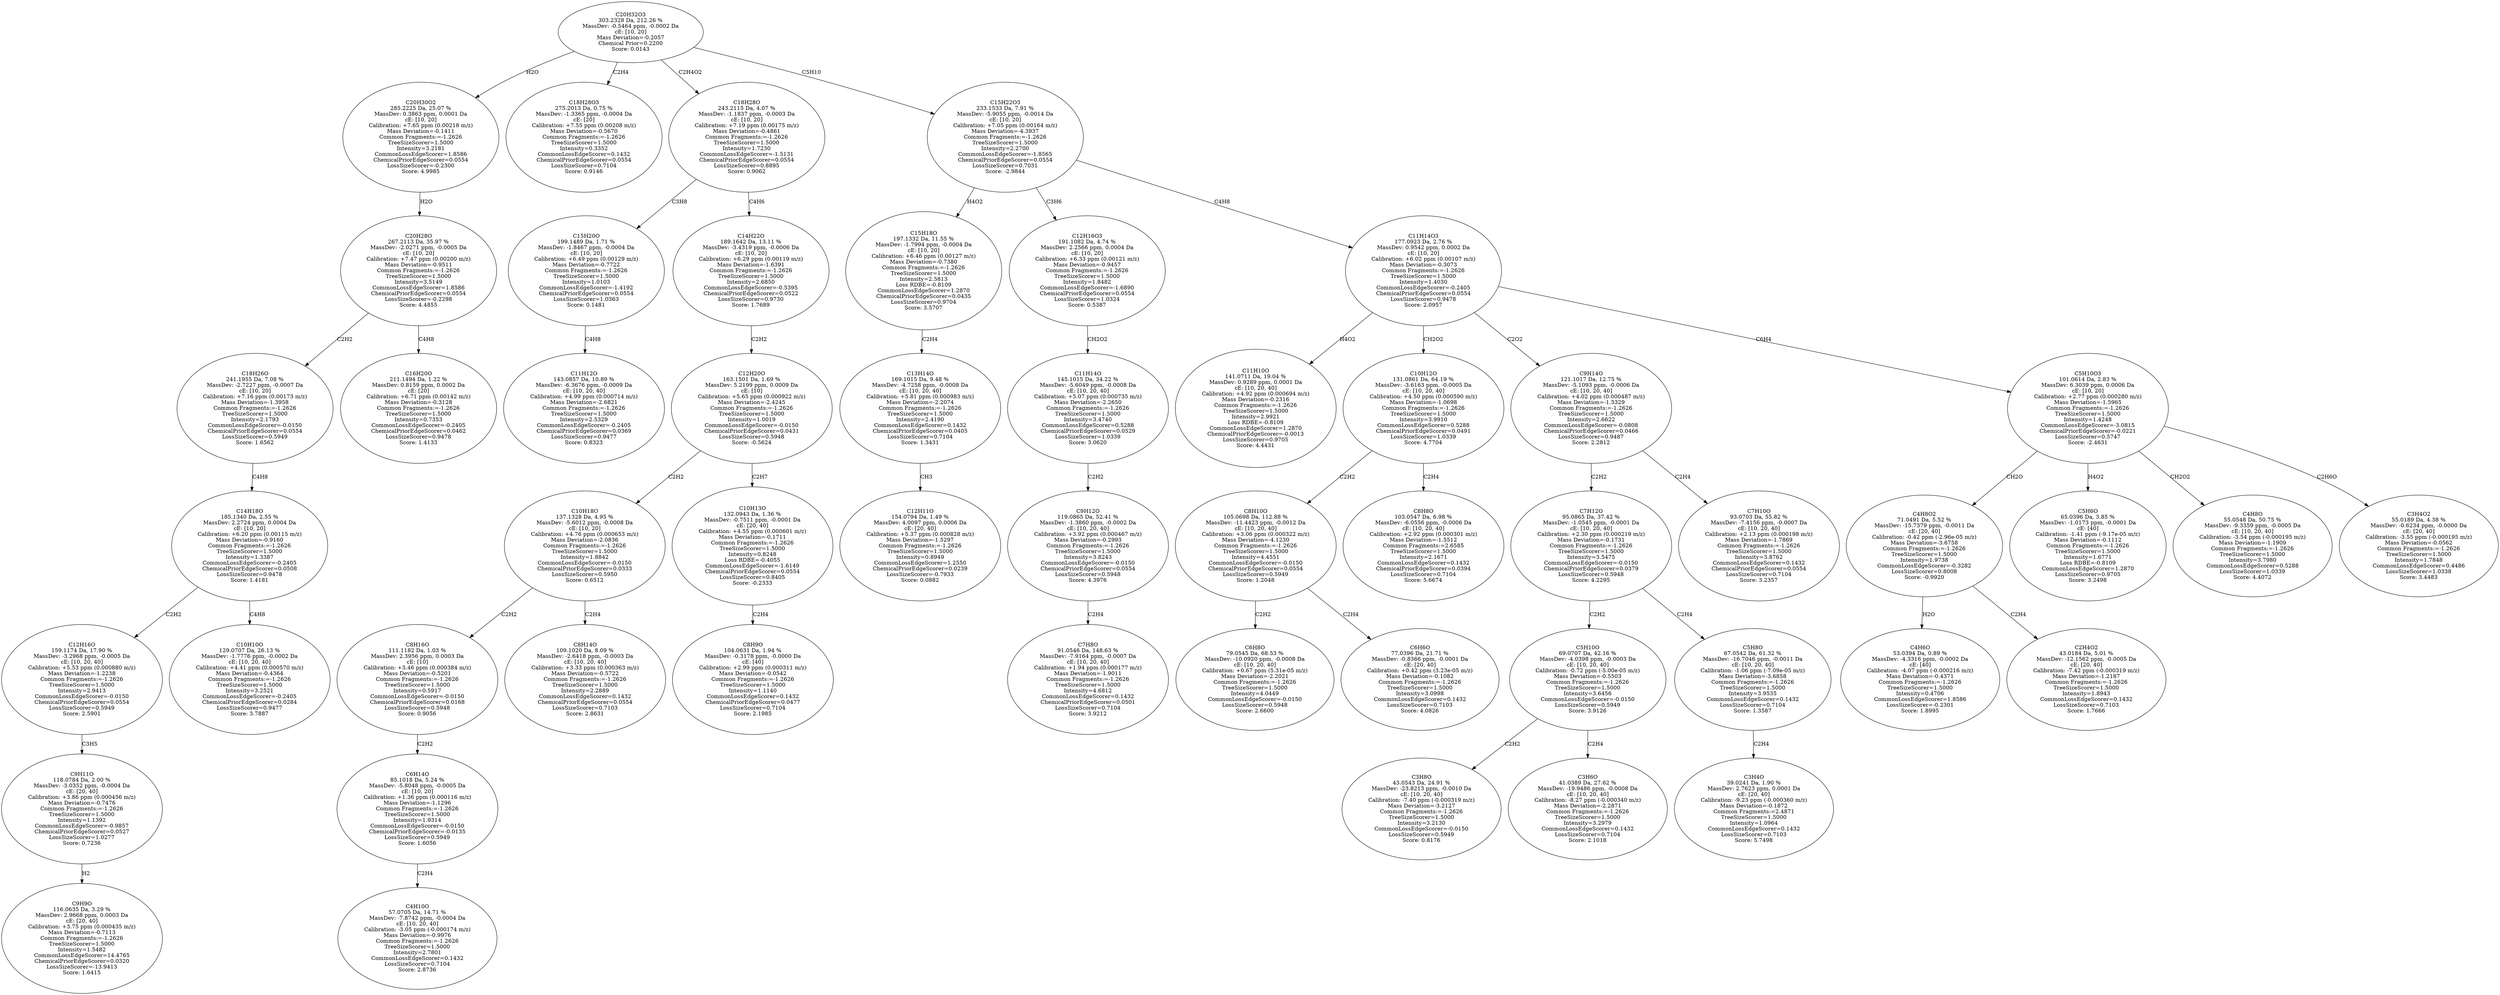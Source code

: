 strict digraph {
v1 [label="C9H9O\n116.0635 Da, 3.29 %\nMassDev: 2.9668 ppm, 0.0003 Da\ncE: [20, 40]\nCalibration: +3.75 ppm (0.000435 m/z)\nMass Deviation=-0.7113\nCommon Fragments:=-1.2626\nTreeSizeScorer=1.5000\nIntensity=1.5482\nCommonLossEdgeScorer=14.4765\nChemicalPriorEdgeScorer=0.0320\nLossSizeScorer=-13.9413\nScore: 1.6415"];
v2 [label="C9H11O\n118.0784 Da, 2.00 %\nMassDev: -3.0352 ppm, -0.0004 Da\ncE: [20, 40]\nCalibration: +3.86 ppm (0.000456 m/z)\nMass Deviation=-0.7476\nCommon Fragments:=-1.2626\nTreeSizeScorer=1.5000\nIntensity=1.1392\nCommonLossEdgeScorer=-0.9857\nChemicalPriorEdgeScorer=0.0527\nLossSizeScorer=1.0277\nScore: 0.7236"];
v3 [label="C12H16O\n159.1174 Da, 17.90 %\nMassDev: -3.2968 ppm, -0.0005 Da\ncE: [10, 20, 40]\nCalibration: +5.53 ppm (0.000880 m/z)\nMass Deviation=-1.2238\nCommon Fragments:=-1.2626\nTreeSizeScorer=1.5000\nIntensity=2.9413\nCommonLossEdgeScorer=-0.0150\nChemicalPriorEdgeScorer=0.0554\nLossSizeScorer=0.5949\nScore: 2.5901"];
v4 [label="C10H10O\n129.0707 Da, 26.13 %\nMassDev: -1.7776 ppm, -0.0002 Da\ncE: [10, 20, 40]\nCalibration: +4.41 ppm (0.000570 m/z)\nMass Deviation=-0.4364\nCommon Fragments:=-1.2626\nTreeSizeScorer=1.5000\nIntensity=3.2521\nCommonLossEdgeScorer=-0.2405\nChemicalPriorEdgeScorer=0.0284\nLossSizeScorer=0.9477\nScore: 3.7887"];
v5 [label="C14H18O\n185.1340 Da, 2.55 %\nMassDev: 2.2724 ppm, 0.0004 Da\ncE: [10, 20]\nCalibration: +6.20 ppm (0.00115 m/z)\nMass Deviation=-0.9160\nCommon Fragments:=-1.2626\nTreeSizeScorer=1.5000\nIntensity=1.3387\nCommonLossEdgeScorer=-0.2405\nChemicalPriorEdgeScorer=0.0508\nLossSizeScorer=0.9478\nScore: 1.4181"];
v6 [label="C18H26O\n241.1955 Da, 7.08 %\nMassDev: -2.7227 ppm, -0.0007 Da\ncE: [10, 20]\nCalibration: +7.16 ppm (0.00173 m/z)\nMass Deviation=-1.3958\nCommon Fragments:=-1.2626\nTreeSizeScorer=1.5000\nIntensity=2.1793\nCommonLossEdgeScorer=-0.0150\nChemicalPriorEdgeScorer=0.0554\nLossSizeScorer=0.5949\nScore: 1.6562"];
v7 [label="C16H20O\n211.1494 Da, 1.22 %\nMassDev: 0.8159 ppm, 0.0002 Da\ncE: [20]\nCalibration: +6.71 ppm (0.00142 m/z)\nMass Deviation=-0.3128\nCommon Fragments:=-1.2626\nTreeSizeScorer=1.5000\nIntensity=0.7353\nCommonLossEdgeScorer=-0.2405\nChemicalPriorEdgeScorer=0.0462\nLossSizeScorer=0.9478\nScore: 1.4133"];
v8 [label="C20H28O\n267.2113 Da, 35.97 %\nMassDev: -2.0271 ppm, -0.0005 Da\ncE: [10, 20]\nCalibration: +7.47 ppm (0.00200 m/z)\nMass Deviation=-0.9511\nCommon Fragments:=-1.2626\nTreeSizeScorer=1.5000\nIntensity=3.5149\nCommonLossEdgeScorer=1.8586\nChemicalPriorEdgeScorer=0.0554\nLossSizeScorer=-0.2298\nScore: 4.4855"];
v9 [label="C20H30O2\n285.2225 Da, 25.07 %\nMassDev: 0.3863 ppm, 0.0001 Da\ncE: [10, 20]\nCalibration: +7.65 ppm (0.00218 m/z)\nMass Deviation=-0.1411\nCommon Fragments:=-1.2626\nTreeSizeScorer=1.5000\nIntensity=3.2181\nCommonLossEdgeScorer=1.8586\nChemicalPriorEdgeScorer=0.0554\nLossSizeScorer=-0.2300\nScore: 4.9985"];
v10 [label="C18H28O3\n275.2013 Da, 0.75 %\nMassDev: -1.3365 ppm, -0.0004 Da\ncE: [20]\nCalibration: +7.55 ppm (0.00208 m/z)\nMass Deviation=-0.5670\nCommon Fragments:=-1.2626\nTreeSizeScorer=1.5000\nIntensity=0.3352\nCommonLossEdgeScorer=0.1432\nChemicalPriorEdgeScorer=0.0554\nLossSizeScorer=0.7104\nScore: 0.9146"];
v11 [label="C11H12O\n143.0857 Da, 10.89 %\nMassDev: -6.3676 ppm, -0.0009 Da\ncE: [10, 20, 40]\nCalibration: +4.99 ppm (0.000714 m/z)\nMass Deviation=-2.6821\nCommon Fragments:=-1.2626\nTreeSizeScorer=1.5000\nIntensity=2.5329\nCommonLossEdgeScorer=-0.2405\nChemicalPriorEdgeScorer=0.0369\nLossSizeScorer=0.9477\nScore: 0.8323"];
v12 [label="C15H20O\n199.1489 Da, 1.71 %\nMassDev: -1.8467 ppm, -0.0004 Da\ncE: [10, 20]\nCalibration: +6.49 ppm (0.00129 m/z)\nMass Deviation=-0.7722\nCommon Fragments:=-1.2626\nTreeSizeScorer=1.5000\nIntensity=1.0103\nCommonLossEdgeScorer=-1.4192\nChemicalPriorEdgeScorer=0.0554\nLossSizeScorer=1.0363\nScore: 0.1481"];
v13 [label="C4H10O\n57.0705 Da, 14.71 %\nMassDev: -7.8742 ppm, -0.0004 Da\ncE: [10, 20, 40]\nCalibration: -3.05 ppm (-0.000174 m/z)\nMass Deviation=-0.9976\nCommon Fragments:=-1.2626\nTreeSizeScorer=1.5000\nIntensity=2.7801\nCommonLossEdgeScorer=0.1432\nLossSizeScorer=0.7104\nScore: 2.8736"];
v14 [label="C6H14O\n85.1018 Da, 5.24 %\nMassDev: -5.8048 ppm, -0.0005 Da\ncE: [10, 20]\nCalibration: +1.36 ppm (0.000116 m/z)\nMass Deviation=-1.1296\nCommon Fragments:=-1.2626\nTreeSizeScorer=1.5000\nIntensity=1.9314\nCommonLossEdgeScorer=-0.0150\nChemicalPriorEdgeScorer=-0.0135\nLossSizeScorer=0.5949\nScore: 1.6056"];
v15 [label="C8H16O\n111.1182 Da, 1.03 %\nMassDev: 2.3956 ppm, 0.0003 Da\ncE: [10]\nCalibration: +3.46 ppm (0.000384 m/z)\nMass Deviation=-0.5201\nCommon Fragments:=-1.2626\nTreeSizeScorer=1.5000\nIntensity=0.5917\nCommonLossEdgeScorer=-0.0150\nChemicalPriorEdgeScorer=0.0168\nLossSizeScorer=0.5948\nScore: 0.9056"];
v16 [label="C8H14O\n109.1020 Da, 8.09 %\nMassDev: -2.6418 ppm, -0.0003 Da\ncE: [10, 20, 40]\nCalibration: +3.33 ppm (0.000363 m/z)\nMass Deviation=-0.5722\nCommon Fragments:=-1.2626\nTreeSizeScorer=1.5000\nIntensity=2.2889\nCommonLossEdgeScorer=0.1432\nChemicalPriorEdgeScorer=0.0554\nLossSizeScorer=0.7103\nScore: 2.8631"];
v17 [label="C10H18O\n137.1328 Da, 4.95 %\nMassDev: -5.6012 ppm, -0.0008 Da\ncE: [10, 20]\nCalibration: +4.76 ppm (0.000653 m/z)\nMass Deviation=-2.0836\nCommon Fragments:=-1.2626\nTreeSizeScorer=1.5000\nIntensity=1.8842\nCommonLossEdgeScorer=-0.0150\nChemicalPriorEdgeScorer=0.0333\nLossSizeScorer=0.5950\nScore: 0.6512"];
v18 [label="C8H9O\n104.0631 Da, 1.94 %\nMassDev: -0.3178 ppm, -0.0000 Da\ncE: [40]\nCalibration: +2.99 ppm (0.000311 m/z)\nMass Deviation=-0.0542\nCommon Fragments:=-1.2626\nTreeSizeScorer=1.5000\nIntensity=1.1140\nCommonLossEdgeScorer=0.1432\nChemicalPriorEdgeScorer=0.0477\nLossSizeScorer=0.7104\nScore: 2.1985"];
v19 [label="C10H13O\n132.0943 Da, 1.36 %\nMassDev: -0.7511 ppm, -0.0001 Da\ncE: [20, 40]\nCalibration: +4.55 ppm (0.000601 m/z)\nMass Deviation=-0.1711\nCommon Fragments:=-1.2626\nTreeSizeScorer=1.5000\nIntensity=0.8248\nLoss RDBE=-0.4055\nCommonLossEdgeScorer=-1.6149\nChemicalPriorEdgeScorer=0.0554\nLossSizeScorer=0.8405\nScore: -0.2333"];
v20 [label="C12H20O\n163.1501 Da, 1.69 %\nMassDev: 5.2199 ppm, 0.0009 Da\ncE: [10]\nCalibration: +5.65 ppm (0.000922 m/z)\nMass Deviation=-2.4245\nCommon Fragments:=-1.2626\nTreeSizeScorer=1.5000\nIntensity=1.0019\nCommonLossEdgeScorer=-0.0150\nChemicalPriorEdgeScorer=0.0431\nLossSizeScorer=0.5948\nScore: -0.5624"];
v21 [label="C14H22O\n189.1642 Da, 13.11 %\nMassDev: -3.4319 ppm, -0.0006 Da\ncE: [10, 20]\nCalibration: +6.29 ppm (0.00119 m/z)\nMass Deviation=-1.6391\nCommon Fragments:=-1.2626\nTreeSizeScorer=1.5000\nIntensity=2.6850\nCommonLossEdgeScorer=-0.5395\nChemicalPriorEdgeScorer=0.0522\nLossSizeScorer=0.9730\nScore: 1.7689"];
v22 [label="C18H28O\n243.2115 Da, 4.07 %\nMassDev: -1.1837 ppm, -0.0003 Da\ncE: [10, 20]\nCalibration: +7.19 ppm (0.00175 m/z)\nMass Deviation=-0.4861\nCommon Fragments:=-1.2626\nTreeSizeScorer=1.5000\nIntensity=1.7230\nCommonLossEdgeScorer=-1.5131\nChemicalPriorEdgeScorer=0.0554\nLossSizeScorer=0.8895\nScore: 0.9062"];
v23 [label="C12H11O\n154.0794 Da, 1.49 %\nMassDev: 4.0097 ppm, 0.0006 Da\ncE: [20, 40]\nCalibration: +5.37 ppm (0.000828 m/z)\nMass Deviation=-1.5297\nCommon Fragments:=-1.2626\nTreeSizeScorer=1.5000\nIntensity=0.8949\nCommonLossEdgeScorer=1.2550\nChemicalPriorEdgeScorer=0.0239\nLossSizeScorer=-0.7933\nScore: 0.0882"];
v24 [label="C13H14O\n169.1015 Da, 9.48 %\nMassDev: -4.7258 ppm, -0.0008 Da\ncE: [10, 20, 40]\nCalibration: +5.81 ppm (0.000983 m/z)\nMass Deviation=-2.2074\nCommon Fragments:=-1.2626\nTreeSizeScorer=1.5000\nIntensity=2.4190\nCommonLossEdgeScorer=0.1432\nChemicalPriorEdgeScorer=0.0405\nLossSizeScorer=0.7104\nScore: 1.3431"];
v25 [label="C15H18O\n197.1332 Da, 11.55 %\nMassDev: -1.7994 ppm, -0.0004 Da\ncE: [10, 20]\nCalibration: +6.46 ppm (0.00127 m/z)\nMass Deviation=-0.7380\nCommon Fragments:=-1.2626\nTreeSizeScorer=1.5000\nIntensity=2.5813\nLoss RDBE=-0.8109\nCommonLossEdgeScorer=1.2870\nChemicalPriorEdgeScorer=0.0435\nLossSizeScorer=0.9704\nScore: 3.5707"];
v26 [label="C7H8O\n91.0546 Da, 148.63 %\nMassDev: -7.9164 ppm, -0.0007 Da\ncE: [10, 20, 40]\nCalibration: +1.94 ppm (0.000177 m/z)\nMass Deviation=-1.9011\nCommon Fragments:=-1.2626\nTreeSizeScorer=1.5000\nIntensity=4.6812\nCommonLossEdgeScorer=0.1432\nChemicalPriorEdgeScorer=0.0501\nLossSizeScorer=0.7104\nScore: 3.9212"];
v27 [label="C9H12O\n119.0865 Da, 52.41 %\nMassDev: -1.3860 ppm, -0.0002 Da\ncE: [10, 20, 40]\nCalibration: +3.92 ppm (0.000467 m/z)\nMass Deviation=-0.2993\nCommon Fragments:=-1.2626\nTreeSizeScorer=1.5000\nIntensity=3.8243\nCommonLossEdgeScorer=-0.0150\nChemicalPriorEdgeScorer=0.0554\nLossSizeScorer=0.5948\nScore: 4.3976"];
v28 [label="C11H14O\n145.1015 Da, 34.22 %\nMassDev: -5.6049 ppm, -0.0008 Da\ncE: [10, 20, 40]\nCalibration: +5.07 ppm (0.000735 m/z)\nMass Deviation=-2.2650\nCommon Fragments:=-1.2626\nTreeSizeScorer=1.5000\nIntensity=3.4740\nCommonLossEdgeScorer=0.5288\nChemicalPriorEdgeScorer=0.0529\nLossSizeScorer=1.0339\nScore: 3.0620"];
v29 [label="C12H16O3\n191.1082 Da, 4.74 %\nMassDev: 2.2566 ppm, 0.0004 Da\ncE: [10, 20]\nCalibration: +6.33 ppm (0.00121 m/z)\nMass Deviation=-0.9457\nCommon Fragments:=-1.2626\nTreeSizeScorer=1.5000\nIntensity=1.8482\nCommonLossEdgeScorer=-1.6890\nChemicalPriorEdgeScorer=0.0554\nLossSizeScorer=1.0324\nScore: 0.5387"];
v30 [label="C11H10O\n141.0711 Da, 19.04 %\nMassDev: 0.9289 ppm, 0.0001 Da\ncE: [10, 20, 40]\nCalibration: +4.92 ppm (0.000694 m/z)\nMass Deviation=-0.2316\nCommon Fragments:=-1.2626\nTreeSizeScorer=1.5000\nIntensity=2.9921\nLoss RDBE=-0.8109\nCommonLossEdgeScorer=1.2870\nChemicalPriorEdgeScorer=-0.0013\nLossSizeScorer=0.9705\nScore: 4.4431"];
v31 [label="C6H8O\n79.0545 Da, 68.53 %\nMassDev: -10.0920 ppm, -0.0008 Da\ncE: [10, 20, 40]\nCalibration: +0.67 ppm (5.31e-05 m/z)\nMass Deviation=-2.2021\nCommon Fragments:=-1.2626\nTreeSizeScorer=1.5000\nIntensity=4.0449\nCommonLossEdgeScorer=-0.0150\nLossSizeScorer=0.5948\nScore: 2.6600"];
v32 [label="C6H6O\n77.0396 Da, 21.71 %\nMassDev: -0.8366 ppm, -0.0001 Da\ncE: [20, 40]\nCalibration: +0.42 ppm (3.23e-05 m/z)\nMass Deviation=-0.1082\nCommon Fragments:=-1.2626\nTreeSizeScorer=1.5000\nIntensity=3.0998\nCommonLossEdgeScorer=0.1432\nLossSizeScorer=0.7103\nScore: 4.0826"];
v33 [label="C8H10O\n105.0698 Da, 112.88 %\nMassDev: -11.4423 ppm, -0.0012 Da\ncE: [10, 20, 40]\nCalibration: +3.06 ppm (0.000322 m/z)\nMass Deviation=-4.1230\nCommon Fragments:=-1.2626\nTreeSizeScorer=1.5000\nIntensity=4.4551\nCommonLossEdgeScorer=-0.0150\nChemicalPriorEdgeScorer=0.0554\nLossSizeScorer=0.5949\nScore: 1.2048"];
v34 [label="C8H8O\n103.0547 Da, 6.98 %\nMassDev: -6.0556 ppm, -0.0006 Da\ncE: [10, 20, 40]\nCalibration: +2.92 ppm (0.000301 m/z)\nMass Deviation=-1.5512\nCommon Fragments:=2.6585\nTreeSizeScorer=1.5000\nIntensity=2.1671\nCommonLossEdgeScorer=0.1432\nChemicalPriorEdgeScorer=0.0394\nLossSizeScorer=0.7104\nScore: 5.6674"];
v35 [label="C10H12O\n131.0861 Da, 64.19 %\nMassDev: -3.6163 ppm, -0.0005 Da\ncE: [10, 20, 40]\nCalibration: +4.50 ppm (0.000590 m/z)\nMass Deviation=-1.0698\nCommon Fragments:=-1.2626\nTreeSizeScorer=1.5000\nIntensity=3.9910\nCommonLossEdgeScorer=0.5288\nChemicalPriorEdgeScorer=0.0491\nLossSizeScorer=1.0339\nScore: 4.7704"];
v36 [label="C3H8O\n43.0543 Da, 24.91 %\nMassDev: -23.8213 ppm, -0.0010 Da\ncE: [10, 20, 40]\nCalibration: -7.40 ppm (-0.000319 m/z)\nMass Deviation=-3.2127\nCommon Fragments:=-1.2626\nTreeSizeScorer=1.5000\nIntensity=3.2130\nCommonLossEdgeScorer=-0.0150\nLossSizeScorer=0.5949\nScore: 0.8176"];
v37 [label="C3H6O\n41.0389 Da, 27.62 %\nMassDev: -19.9486 ppm, -0.0008 Da\ncE: [10, 20, 40]\nCalibration: -8.27 ppm (-0.000340 m/z)\nMass Deviation=-2.2871\nCommon Fragments:=-1.2626\nTreeSizeScorer=1.5000\nIntensity=3.2979\nCommonLossEdgeScorer=0.1432\nLossSizeScorer=0.7104\nScore: 2.1018"];
v38 [label="C5H10O\n69.0707 Da, 42.16 %\nMassDev: -4.0398 ppm, -0.0003 Da\ncE: [10, 20, 40]\nCalibration: -0.72 ppm (-5.00e-05 m/z)\nMass Deviation=-0.5503\nCommon Fragments:=-1.2626\nTreeSizeScorer=1.5000\nIntensity=3.6456\nCommonLossEdgeScorer=-0.0150\nLossSizeScorer=0.5949\nScore: 3.9126"];
v39 [label="C3H4O\n39.0241 Da, 1.90 %\nMassDev: 2.7623 ppm, 0.0001 Da\ncE: [20, 40]\nCalibration: -9.23 ppm (-0.000360 m/z)\nMass Deviation=-0.1872\nCommon Fragments:=2.4871\nTreeSizeScorer=1.5000\nIntensity=1.0964\nCommonLossEdgeScorer=0.1432\nLossSizeScorer=0.7103\nScore: 5.7498"];
v40 [label="C5H8O\n67.0542 Da, 61.32 %\nMassDev: -16.7046 ppm, -0.0011 Da\ncE: [10, 20, 40]\nCalibration: -1.06 ppm (-7.09e-05 m/z)\nMass Deviation=-3.6858\nCommon Fragments:=-1.2626\nTreeSizeScorer=1.5000\nIntensity=3.9535\nCommonLossEdgeScorer=0.1432\nLossSizeScorer=0.7104\nScore: 1.3587"];
v41 [label="C7H12O\n95.0865 Da, 37.42 %\nMassDev: -1.0545 ppm, -0.0001 Da\ncE: [10, 20, 40]\nCalibration: +2.30 ppm (0.000219 m/z)\nMass Deviation=-0.1731\nCommon Fragments:=-1.2626\nTreeSizeScorer=1.5000\nIntensity=3.5475\nCommonLossEdgeScorer=-0.0150\nChemicalPriorEdgeScorer=0.0379\nLossSizeScorer=0.5948\nScore: 4.2295"];
v42 [label="C7H10O\n93.0703 Da, 55.82 %\nMassDev: -7.4156 ppm, -0.0007 Da\ncE: [10, 20, 40]\nCalibration: +2.13 ppm (0.000198 m/z)\nMass Deviation=-1.7869\nCommon Fragments:=-1.2626\nTreeSizeScorer=1.5000\nIntensity=3.8762\nCommonLossEdgeScorer=0.1432\nChemicalPriorEdgeScorer=0.0554\nLossSizeScorer=0.7104\nScore: 3.2357"];
v43 [label="C9H14O\n121.1017 Da, 12.75 %\nMassDev: -5.1093 ppm, -0.0006 Da\ncE: [10, 20, 40]\nCalibration: +4.02 ppm (0.000487 m/z)\nMass Deviation=-1.5329\nCommon Fragments:=-1.2626\nTreeSizeScorer=1.5000\nIntensity=2.6622\nCommonLossEdgeScorer=-0.0808\nChemicalPriorEdgeScorer=0.0466\nLossSizeScorer=0.9487\nScore: 2.2812"];
v44 [label="C4H6O\n53.0394 Da, 0.89 %\nMassDev: -4.3316 ppm, -0.0002 Da\ncE: [40]\nCalibration: -4.07 ppm (-0.000216 m/z)\nMass Deviation=-0.4371\nCommon Fragments:=-1.2626\nTreeSizeScorer=1.5000\nIntensity=0.4706\nCommonLossEdgeScorer=1.8586\nLossSizeScorer=-0.2301\nScore: 1.8995"];
v45 [label="C2H4O2\n43.0184 Da, 5.01 %\nMassDev: -12.1562 ppm, -0.0005 Da\ncE: [20, 40]\nCalibration: -7.42 ppm (-0.000319 m/z)\nMass Deviation=-1.2187\nCommon Fragments:=-1.2626\nTreeSizeScorer=1.5000\nIntensity=1.8943\nCommonLossEdgeScorer=0.1432\nLossSizeScorer=0.7103\nScore: 1.7666"];
v46 [label="C4H8O2\n71.0491 Da, 5.52 %\nMassDev: -15.7379 ppm, -0.0011 Da\ncE: [20, 40]\nCalibration: -0.42 ppm (-2.96e-05 m/z)\nMass Deviation=-3.6758\nCommon Fragments:=-1.2626\nTreeSizeScorer=1.5000\nIntensity=1.9738\nCommonLossEdgeScorer=-0.3282\nLossSizeScorer=0.8008\nScore: -0.9920"];
v47 [label="C5H6O\n65.0396 Da, 3.85 %\nMassDev: -1.0173 ppm, -0.0001 Da\ncE: [40]\nCalibration: -1.41 ppm (-9.17e-05 m/z)\nMass Deviation=-0.1112\nCommon Fragments:=-1.2626\nTreeSizeScorer=1.5000\nIntensity=1.6771\nLoss RDBE=-0.8109\nCommonLossEdgeScorer=1.2870\nLossSizeScorer=0.9705\nScore: 3.2498"];
v48 [label="C4H8O\n55.0548 Da, 50.75 %\nMassDev: -9.3359 ppm, -0.0005 Da\ncE: [10, 20, 40]\nCalibration: -3.54 ppm (-0.000195 m/z)\nMass Deviation=-1.1909\nCommon Fragments:=-1.2626\nTreeSizeScorer=1.5000\nIntensity=3.7980\nCommonLossEdgeScorer=0.5288\nLossSizeScorer=1.0339\nScore: 4.4072"];
v49 [label="C3H4O2\n55.0189 Da, 4.38 %\nMassDev: -0.6234 ppm, -0.0000 Da\ncE: [20, 40]\nCalibration: -3.55 ppm (-0.000195 m/z)\nMass Deviation=-0.0562\nCommon Fragments:=-1.2626\nTreeSizeScorer=1.5000\nIntensity=1.7848\nCommonLossEdgeScorer=0.4486\nLossSizeScorer=1.0338\nScore: 3.4483"];
v50 [label="C5H10O3\n101.0614 Da, 2.83 %\nMassDev: 6.3039 ppm, 0.0006 Da\ncE: [10, 20]\nCalibration: +2.77 ppm (0.000280 m/z)\nMass Deviation=-1.5965\nCommon Fragments:=-1.2626\nTreeSizeScorer=1.5000\nIntensity=1.4248\nCommonLossEdgeScorer=-3.0815\nChemicalPriorEdgeScorer=-0.0221\nLossSizeScorer=0.5747\nScore: -2.4631"];
v51 [label="C11H14O3\n177.0923 Da, 2.76 %\nMassDev: 0.9542 ppm, 0.0002 Da\ncE: [10, 20]\nCalibration: +6.02 ppm (0.00107 m/z)\nMass Deviation=-0.3073\nCommon Fragments:=-1.2626\nTreeSizeScorer=1.5000\nIntensity=1.4030\nCommonLossEdgeScorer=-0.2405\nChemicalPriorEdgeScorer=0.0554\nLossSizeScorer=0.9478\nScore: 2.0957"];
v52 [label="C15H22O3\n233.1533 Da, 7.91 %\nMassDev: -5.9055 ppm, -0.0014 Da\ncE: [10, 20]\nCalibration: +7.05 ppm (0.00164 m/z)\nMass Deviation=-4.3937\nCommon Fragments:=-1.2626\nTreeSizeScorer=1.5000\nIntensity=2.2700\nCommonLossEdgeScorer=-1.8565\nChemicalPriorEdgeScorer=0.0554\nLossSizeScorer=0.7031\nScore: -2.9844"];
v53 [label="C20H32O3\n303.2328 Da, 212.26 %\nMassDev: -0.5464 ppm, -0.0002 Da\ncE: [10, 20]\nMass Deviation=-0.2057\nChemical Prior=0.2200\nScore: 0.0143"];
v2 -> v1 [label="H2"];
v3 -> v2 [label="C3H5"];
v5 -> v3 [label="C2H2"];
v5 -> v4 [label="C4H8"];
v6 -> v5 [label="C4H8"];
v8 -> v6 [label="C2H2"];
v8 -> v7 [label="C4H8"];
v9 -> v8 [label="H2O"];
v53 -> v9 [label="H2O"];
v53 -> v10 [label="C2H4"];
v12 -> v11 [label="C4H8"];
v22 -> v12 [label="C3H8"];
v14 -> v13 [label="C2H4"];
v15 -> v14 [label="C2H2"];
v17 -> v15 [label="C2H2"];
v17 -> v16 [label="C2H4"];
v20 -> v17 [label="C2H2"];
v19 -> v18 [label="C2H4"];
v20 -> v19 [label="C2H7"];
v21 -> v20 [label="C2H2"];
v22 -> v21 [label="C4H6"];
v53 -> v22 [label="C2H4O2"];
v24 -> v23 [label="CH3"];
v25 -> v24 [label="C2H4"];
v52 -> v25 [label="H4O2"];
v27 -> v26 [label="C2H4"];
v28 -> v27 [label="C2H2"];
v29 -> v28 [label="CH2O2"];
v52 -> v29 [label="C3H6"];
v51 -> v30 [label="H4O2"];
v33 -> v31 [label="C2H2"];
v33 -> v32 [label="C2H4"];
v35 -> v33 [label="C2H2"];
v35 -> v34 [label="C2H4"];
v51 -> v35 [label="CH2O2"];
v38 -> v36 [label="C2H2"];
v38 -> v37 [label="C2H4"];
v41 -> v38 [label="C2H2"];
v40 -> v39 [label="C2H4"];
v41 -> v40 [label="C2H4"];
v43 -> v41 [label="C2H2"];
v43 -> v42 [label="C2H4"];
v51 -> v43 [label="C2O2"];
v46 -> v44 [label="H2O"];
v46 -> v45 [label="C2H4"];
v50 -> v46 [label="CH2O"];
v50 -> v47 [label="H4O2"];
v50 -> v48 [label="CH2O2"];
v50 -> v49 [label="C2H6O"];
v51 -> v50 [label="C6H4"];
v52 -> v51 [label="C4H8"];
v53 -> v52 [label="C5H10"];
}